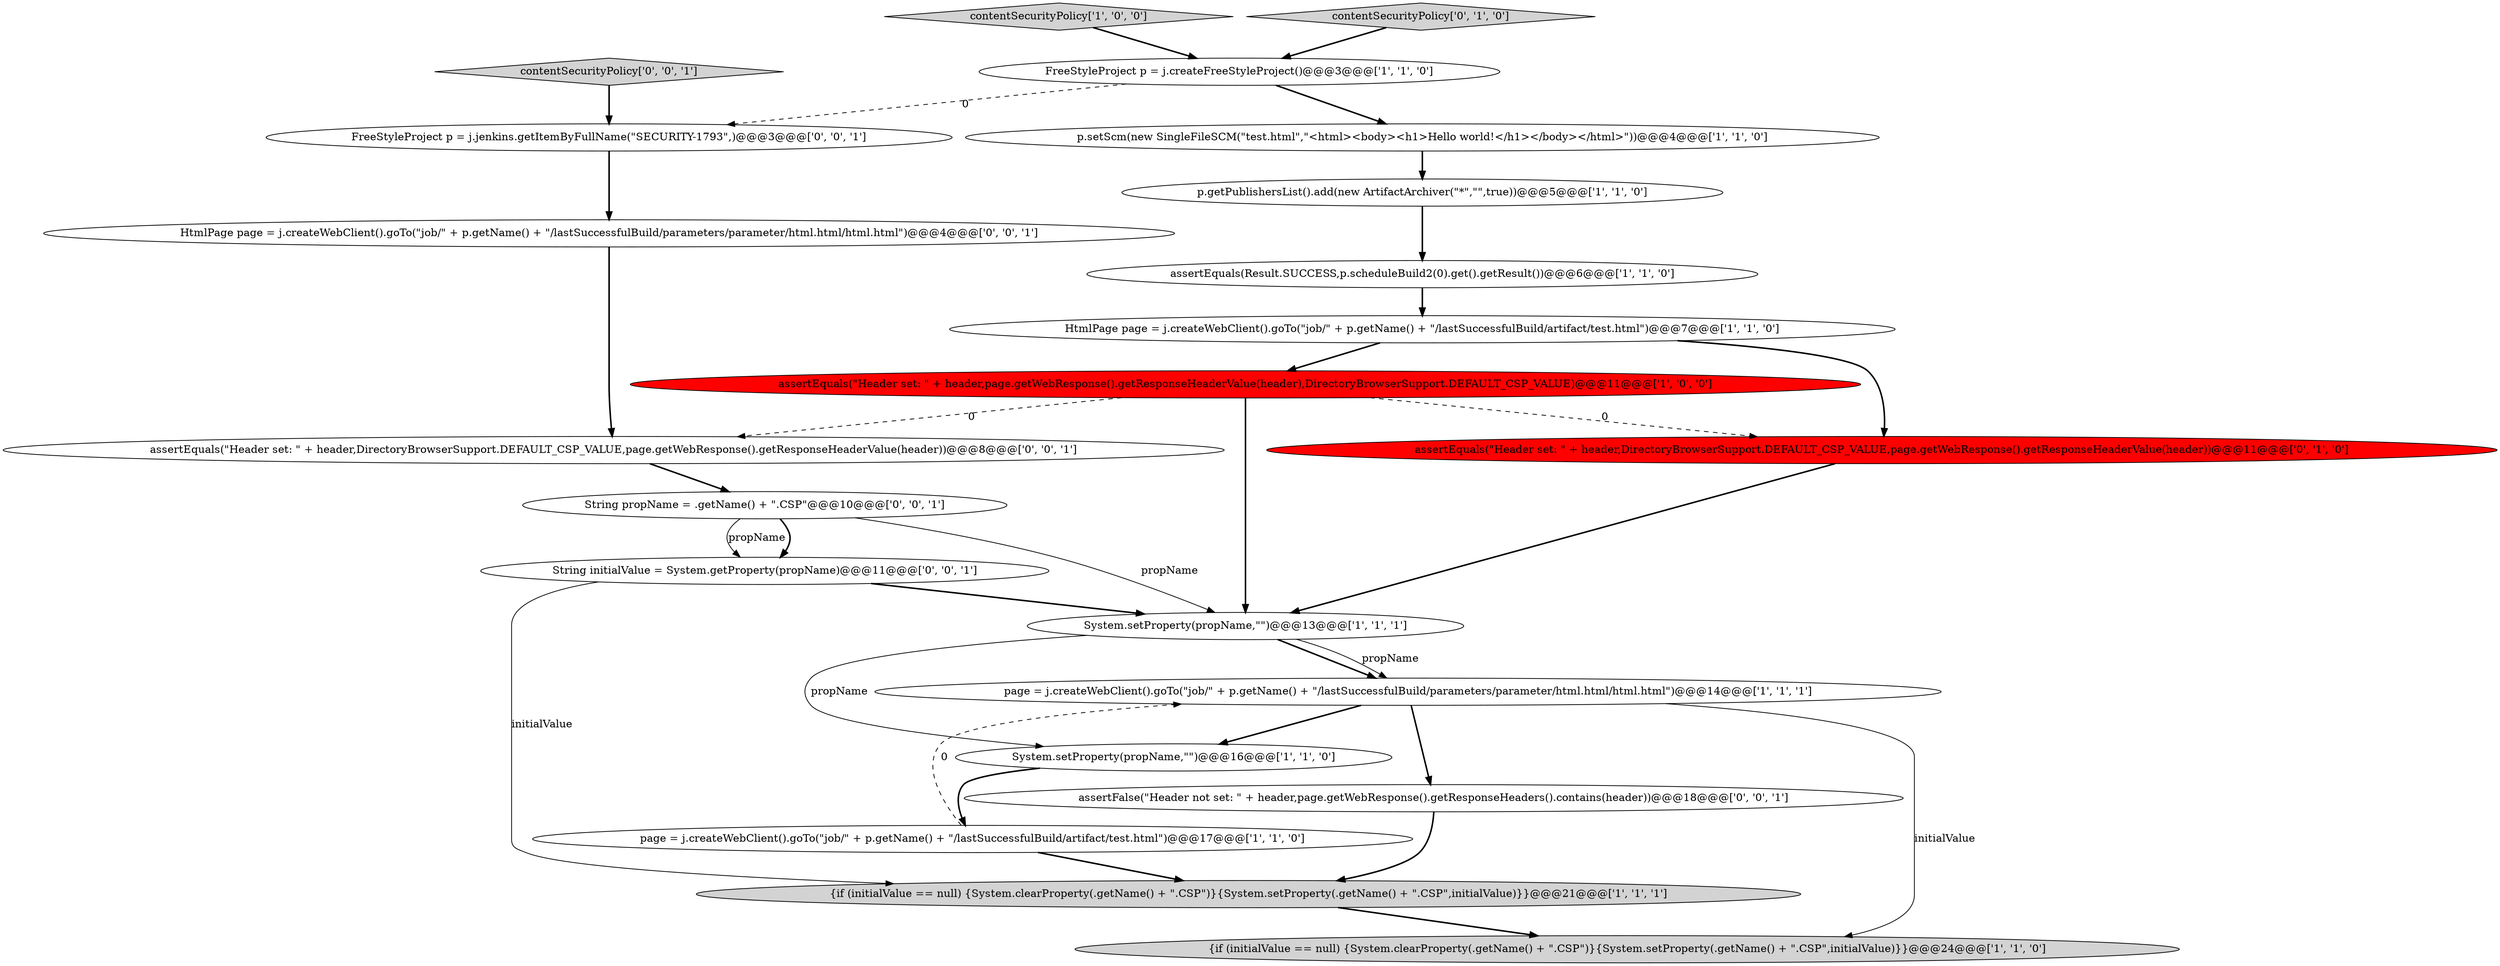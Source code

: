 digraph {
11 [style = filled, label = "{if (initialValue == null) {System.clearProperty(.getName() + \".CSP\")}{System.setProperty(.getName() + \".CSP\",initialValue)}}@@@21@@@['1', '1', '1']", fillcolor = lightgray, shape = ellipse image = "AAA0AAABBB1BBB"];
13 [style = filled, label = "assertEquals(\"Header set: \" + header,DirectoryBrowserSupport.DEFAULT_CSP_VALUE,page.getWebResponse().getResponseHeaderValue(header))@@@11@@@['0', '1', '0']", fillcolor = red, shape = ellipse image = "AAA1AAABBB2BBB"];
20 [style = filled, label = "assertFalse(\"Header not set: \" + header,page.getWebResponse().getResponseHeaders().contains(header))@@@18@@@['0', '0', '1']", fillcolor = white, shape = ellipse image = "AAA0AAABBB3BBB"];
2 [style = filled, label = "contentSecurityPolicy['1', '0', '0']", fillcolor = lightgray, shape = diamond image = "AAA0AAABBB1BBB"];
12 [style = filled, label = "assertEquals(\"Header set: \" + header,page.getWebResponse().getResponseHeaderValue(header),DirectoryBrowserSupport.DEFAULT_CSP_VALUE)@@@11@@@['1', '0', '0']", fillcolor = red, shape = ellipse image = "AAA1AAABBB1BBB"];
10 [style = filled, label = "System.setProperty(propName,\"\")@@@13@@@['1', '1', '1']", fillcolor = white, shape = ellipse image = "AAA0AAABBB1BBB"];
16 [style = filled, label = "String initialValue = System.getProperty(propName)@@@11@@@['0', '0', '1']", fillcolor = white, shape = ellipse image = "AAA0AAABBB3BBB"];
0 [style = filled, label = "page = j.createWebClient().goTo(\"job/\" + p.getName() + \"/lastSuccessfulBuild/parameters/parameter/html.html/html.html\")@@@14@@@['1', '1', '1']", fillcolor = white, shape = ellipse image = "AAA0AAABBB1BBB"];
7 [style = filled, label = "System.setProperty(propName,\"\")@@@16@@@['1', '1', '0']", fillcolor = white, shape = ellipse image = "AAA0AAABBB1BBB"];
6 [style = filled, label = "p.getPublishersList().add(new ArtifactArchiver(\"*\",\"\",true))@@@5@@@['1', '1', '0']", fillcolor = white, shape = ellipse image = "AAA0AAABBB1BBB"];
18 [style = filled, label = "FreeStyleProject p = j.jenkins.getItemByFullName(\"SECURITY-1793\",)@@@3@@@['0', '0', '1']", fillcolor = white, shape = ellipse image = "AAA0AAABBB3BBB"];
17 [style = filled, label = "contentSecurityPolicy['0', '0', '1']", fillcolor = lightgray, shape = diamond image = "AAA0AAABBB3BBB"];
4 [style = filled, label = "FreeStyleProject p = j.createFreeStyleProject()@@@3@@@['1', '1', '0']", fillcolor = white, shape = ellipse image = "AAA0AAABBB1BBB"];
1 [style = filled, label = "page = j.createWebClient().goTo(\"job/\" + p.getName() + \"/lastSuccessfulBuild/artifact/test.html\")@@@17@@@['1', '1', '0']", fillcolor = white, shape = ellipse image = "AAA0AAABBB1BBB"];
19 [style = filled, label = "String propName = .getName() + \".CSP\"@@@10@@@['0', '0', '1']", fillcolor = white, shape = ellipse image = "AAA0AAABBB3BBB"];
21 [style = filled, label = "assertEquals(\"Header set: \" + header,DirectoryBrowserSupport.DEFAULT_CSP_VALUE,page.getWebResponse().getResponseHeaderValue(header))@@@8@@@['0', '0', '1']", fillcolor = white, shape = ellipse image = "AAA0AAABBB3BBB"];
5 [style = filled, label = "p.setScm(new SingleFileSCM(\"test.html\",\"<html><body><h1>Hello world!</h1></body></html>\"))@@@4@@@['1', '1', '0']", fillcolor = white, shape = ellipse image = "AAA0AAABBB1BBB"];
9 [style = filled, label = "assertEquals(Result.SUCCESS,p.scheduleBuild2(0).get().getResult())@@@6@@@['1', '1', '0']", fillcolor = white, shape = ellipse image = "AAA0AAABBB1BBB"];
3 [style = filled, label = "HtmlPage page = j.createWebClient().goTo(\"job/\" + p.getName() + \"/lastSuccessfulBuild/artifact/test.html\")@@@7@@@['1', '1', '0']", fillcolor = white, shape = ellipse image = "AAA0AAABBB1BBB"];
15 [style = filled, label = "HtmlPage page = j.createWebClient().goTo(\"job/\" + p.getName() + \"/lastSuccessfulBuild/parameters/parameter/html.html/html.html\")@@@4@@@['0', '0', '1']", fillcolor = white, shape = ellipse image = "AAA0AAABBB3BBB"];
14 [style = filled, label = "contentSecurityPolicy['0', '1', '0']", fillcolor = lightgray, shape = diamond image = "AAA0AAABBB2BBB"];
8 [style = filled, label = "{if (initialValue == null) {System.clearProperty(.getName() + \".CSP\")}{System.setProperty(.getName() + \".CSP\",initialValue)}}@@@24@@@['1', '1', '0']", fillcolor = lightgray, shape = ellipse image = "AAA0AAABBB1BBB"];
10->7 [style = solid, label="propName"];
13->10 [style = bold, label=""];
4->18 [style = dashed, label="0"];
7->1 [style = bold, label=""];
21->19 [style = bold, label=""];
16->10 [style = bold, label=""];
15->21 [style = bold, label=""];
18->15 [style = bold, label=""];
3->12 [style = bold, label=""];
20->11 [style = bold, label=""];
2->4 [style = bold, label=""];
16->11 [style = solid, label="initialValue"];
12->21 [style = dashed, label="0"];
1->11 [style = bold, label=""];
19->16 [style = bold, label=""];
0->7 [style = bold, label=""];
19->16 [style = solid, label="propName"];
12->10 [style = bold, label=""];
0->8 [style = solid, label="initialValue"];
5->6 [style = bold, label=""];
10->0 [style = bold, label=""];
3->13 [style = bold, label=""];
10->0 [style = solid, label="propName"];
9->3 [style = bold, label=""];
11->8 [style = bold, label=""];
0->20 [style = bold, label=""];
12->13 [style = dashed, label="0"];
6->9 [style = bold, label=""];
4->5 [style = bold, label=""];
19->10 [style = solid, label="propName"];
17->18 [style = bold, label=""];
1->0 [style = dashed, label="0"];
14->4 [style = bold, label=""];
}
